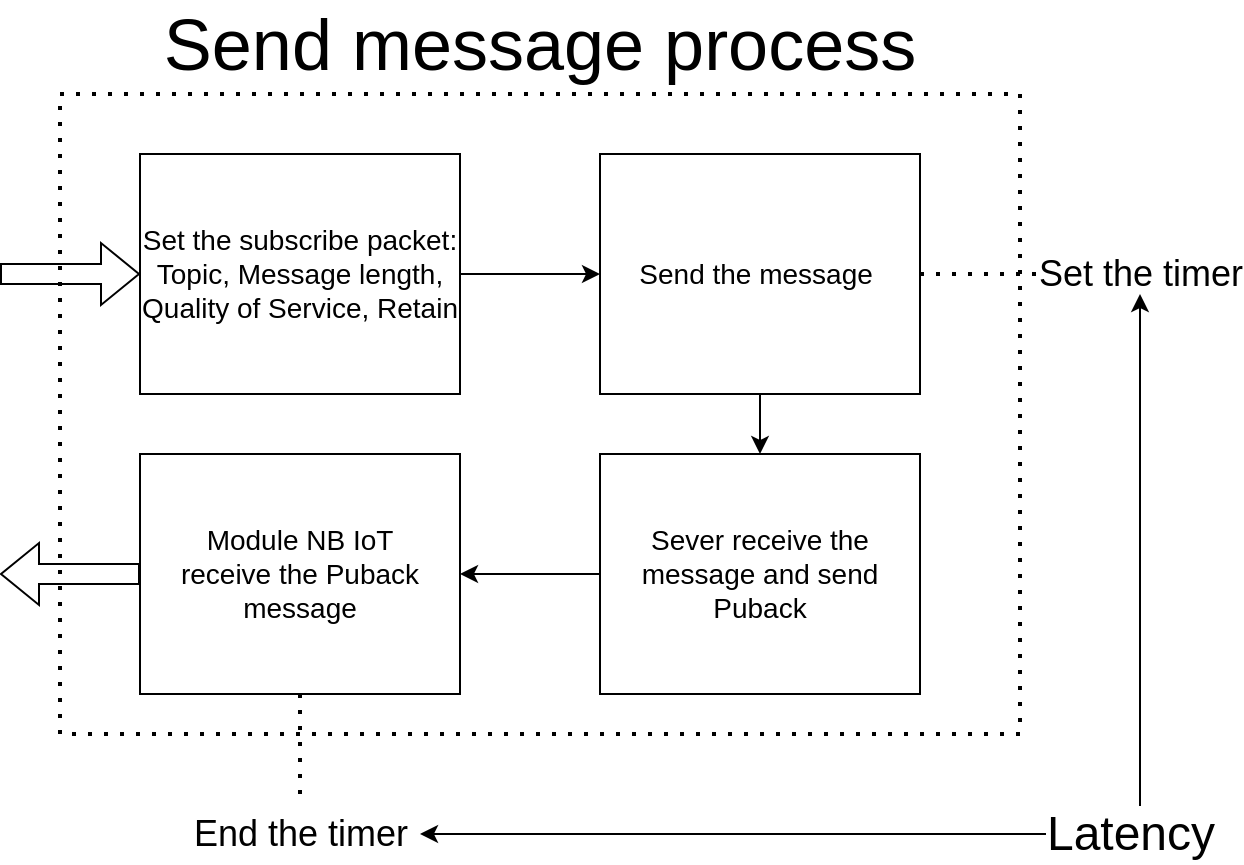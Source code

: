 <mxfile version="22.1.11" type="github">
  <diagram name="Trang-1" id="V2zDvf2DyuTqOgUaVIsy">
    <mxGraphModel dx="967" dy="603" grid="1" gridSize="10" guides="1" tooltips="1" connect="1" arrows="1" fold="1" page="1" pageScale="1" pageWidth="827" pageHeight="1169" math="0" shadow="0">
      <root>
        <mxCell id="0" />
        <mxCell id="1" parent="0" />
        <mxCell id="1z7uK4IZx8Huaa8O23BU-1" value="" style="edgeStyle=orthogonalEdgeStyle;rounded=0;orthogonalLoop=1;jettySize=auto;html=1;" parent="1" source="1z7uK4IZx8Huaa8O23BU-2" target="1z7uK4IZx8Huaa8O23BU-4" edge="1">
          <mxGeometry relative="1" as="geometry" />
        </mxCell>
        <mxCell id="1z7uK4IZx8Huaa8O23BU-2" value="&lt;font style=&quot;font-size: 14px;&quot;&gt;Set the subscribe packet: Topic, Message length, Quality of Service, Retain&lt;/font&gt;" style="rounded=0;whiteSpace=wrap;html=1;" parent="1" vertex="1">
          <mxGeometry x="150" y="560" width="160" height="120" as="geometry" />
        </mxCell>
        <mxCell id="g7Popo2GayXCr6Dp2pQ1-5" value="" style="edgeStyle=orthogonalEdgeStyle;rounded=0;orthogonalLoop=1;jettySize=auto;html=1;" edge="1" parent="1" source="1z7uK4IZx8Huaa8O23BU-4" target="g7Popo2GayXCr6Dp2pQ1-4">
          <mxGeometry relative="1" as="geometry" />
        </mxCell>
        <mxCell id="1z7uK4IZx8Huaa8O23BU-4" value="&lt;font style=&quot;font-size: 14px;&quot;&gt;Send the message&amp;nbsp;&lt;/font&gt;" style="rounded=0;whiteSpace=wrap;html=1;" parent="1" vertex="1">
          <mxGeometry x="380" y="560" width="160" height="120" as="geometry" />
        </mxCell>
        <mxCell id="1z7uK4IZx8Huaa8O23BU-9" value="" style="endArrow=none;dashed=1;html=1;dashPattern=1 3;strokeWidth=2;rounded=0;" parent="1" edge="1">
          <mxGeometry width="50" height="50" relative="1" as="geometry">
            <mxPoint x="590" y="850" as="sourcePoint" />
            <mxPoint x="590" y="850" as="targetPoint" />
            <Array as="points">
              <mxPoint x="110" y="850" />
              <mxPoint x="110" y="530" />
              <mxPoint x="590" y="530" />
            </Array>
          </mxGeometry>
        </mxCell>
        <mxCell id="1z7uK4IZx8Huaa8O23BU-10" value="&lt;font style=&quot;font-size: 36px;&quot;&gt;Send message process&lt;/font&gt;" style="text;html=1;strokeColor=none;fillColor=none;align=center;verticalAlign=middle;whiteSpace=wrap;rounded=0;" parent="1" vertex="1">
          <mxGeometry x="110" y="490" width="480" height="30" as="geometry" />
        </mxCell>
        <mxCell id="1z7uK4IZx8Huaa8O23BU-11" value="&lt;font style=&quot;font-size: 18px;&quot;&gt;Set the timer&lt;/font&gt;" style="endArrow=none;dashed=1;html=1;dashPattern=1 3;strokeWidth=2;rounded=0;entryX=1;entryY=0.5;entryDx=0;entryDy=0;" parent="1" target="1z7uK4IZx8Huaa8O23BU-4" edge="1">
          <mxGeometry x="-1" y="-20" width="50" height="50" relative="1" as="geometry">
            <mxPoint x="630" y="620" as="sourcePoint" />
            <mxPoint x="550" y="610" as="targetPoint" />
            <mxPoint x="20" y="20" as="offset" />
          </mxGeometry>
        </mxCell>
        <mxCell id="1z7uK4IZx8Huaa8O23BU-12" value="&lt;font style=&quot;font-size: 18px;&quot;&gt;End the timer&lt;/font&gt;" style="endArrow=none;dashed=1;html=1;dashPattern=1 3;strokeWidth=2;rounded=0;entryX=0.5;entryY=1;entryDx=0;entryDy=0;" parent="1" target="g7Popo2GayXCr6Dp2pQ1-3" edge="1">
          <mxGeometry x="-1" y="-20" width="50" height="50" relative="1" as="geometry">
            <mxPoint x="230" y="880" as="sourcePoint" />
            <mxPoint x="180" y="960.43" as="targetPoint" />
            <mxPoint x="-20" y="20" as="offset" />
          </mxGeometry>
        </mxCell>
        <mxCell id="g7Popo2GayXCr6Dp2pQ1-3" value="&lt;font style=&quot;font-size: 14px;&quot;&gt;Module NB IoT&lt;br&gt;receive the Puback message&lt;/font&gt;" style="rounded=0;whiteSpace=wrap;html=1;" vertex="1" parent="1">
          <mxGeometry x="150" y="710" width="160" height="120" as="geometry" />
        </mxCell>
        <mxCell id="g7Popo2GayXCr6Dp2pQ1-6" value="" style="edgeStyle=orthogonalEdgeStyle;rounded=0;orthogonalLoop=1;jettySize=auto;html=1;" edge="1" parent="1" source="g7Popo2GayXCr6Dp2pQ1-4" target="g7Popo2GayXCr6Dp2pQ1-3">
          <mxGeometry relative="1" as="geometry" />
        </mxCell>
        <mxCell id="g7Popo2GayXCr6Dp2pQ1-4" value="&lt;font style=&quot;font-size: 14px;&quot;&gt;Sever receive the message and send Puback&lt;/font&gt;" style="rounded=0;whiteSpace=wrap;html=1;" vertex="1" parent="1">
          <mxGeometry x="380" y="710" width="160" height="120" as="geometry" />
        </mxCell>
        <mxCell id="g7Popo2GayXCr6Dp2pQ1-7" value="" style="shape=flexArrow;endArrow=classic;html=1;rounded=0;entryX=0;entryY=0.5;entryDx=0;entryDy=0;" edge="1" parent="1" target="1z7uK4IZx8Huaa8O23BU-2">
          <mxGeometry width="50" height="50" relative="1" as="geometry">
            <mxPoint x="80" y="620" as="sourcePoint" />
            <mxPoint x="340" y="730" as="targetPoint" />
          </mxGeometry>
        </mxCell>
        <mxCell id="g7Popo2GayXCr6Dp2pQ1-8" value="" style="shape=flexArrow;endArrow=classic;html=1;rounded=0;exitX=0;exitY=0.5;exitDx=0;exitDy=0;" edge="1" parent="1" source="g7Popo2GayXCr6Dp2pQ1-3">
          <mxGeometry width="50" height="50" relative="1" as="geometry">
            <mxPoint x="70" y="710" as="sourcePoint" />
            <mxPoint x="80" y="770" as="targetPoint" />
          </mxGeometry>
        </mxCell>
        <mxCell id="g7Popo2GayXCr6Dp2pQ1-9" value="&lt;font style=&quot;font-size: 24px;&quot;&gt;Latency&lt;/font&gt;" style="endArrow=classic;startArrow=classic;html=1;rounded=0;" edge="1" parent="1">
          <mxGeometry x="0.125" width="50" height="50" relative="1" as="geometry">
            <mxPoint x="290" y="900" as="sourcePoint" />
            <mxPoint x="650" y="630" as="targetPoint" />
            <Array as="points">
              <mxPoint x="650" y="900" />
            </Array>
            <mxPoint as="offset" />
          </mxGeometry>
        </mxCell>
      </root>
    </mxGraphModel>
  </diagram>
</mxfile>
